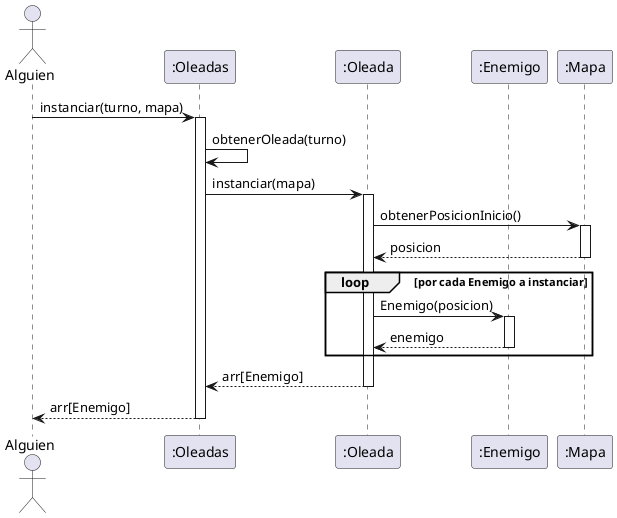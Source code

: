 @startuml

Actor Alguien as sis

participant ":Oleadas" as oleadas
participant ":Oleada" as oleada
participant ":Enemigo" as enemy
participant ":Mapa" as mapa


sis-> oleadas: instanciar(turno, mapa)
activate oleadas
oleadas-> oleadas: obtenerOleada(turno)


oleadas-> oleada: instanciar(mapa)
activate oleada
oleada->mapa: obtenerPosicionInicio()
activate mapa
mapa --> oleada : posicion
deactivate mapa

loop por cada Enemigo a instanciar
oleada-> enemy: Enemigo(posicion)
activate enemy

enemy --> oleada: enemigo
deactivate enemy

end
oleada --> oleadas: arr[Enemigo]
deactivate oleada

oleadas--> sis: arr[Enemigo]
deactivate oleadas

@enduml